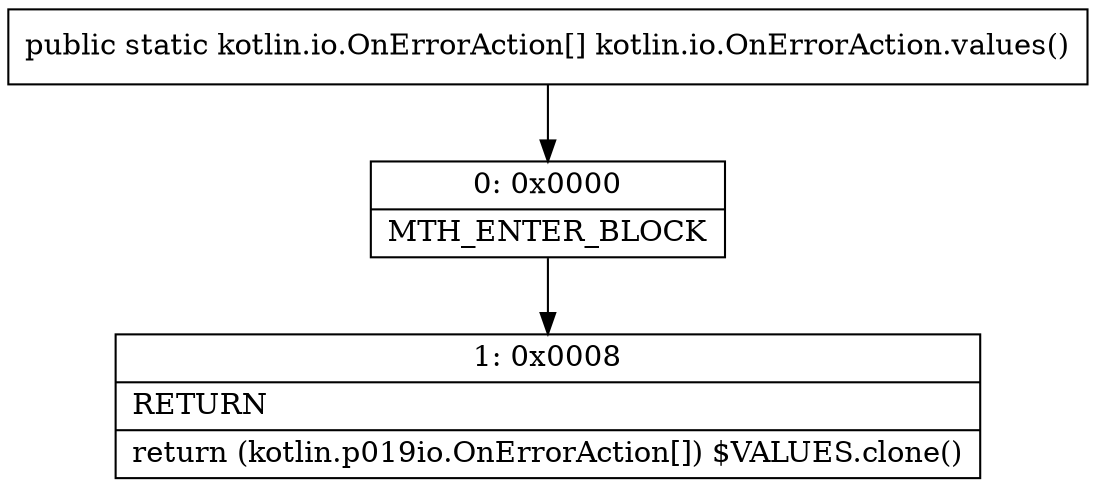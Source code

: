 digraph "CFG forkotlin.io.OnErrorAction.values()[Lkotlin\/io\/OnErrorAction;" {
Node_0 [shape=record,label="{0\:\ 0x0000|MTH_ENTER_BLOCK\l}"];
Node_1 [shape=record,label="{1\:\ 0x0008|RETURN\l|return (kotlin.p019io.OnErrorAction[]) $VALUES.clone()\l}"];
MethodNode[shape=record,label="{public static kotlin.io.OnErrorAction[] kotlin.io.OnErrorAction.values() }"];
MethodNode -> Node_0;
Node_0 -> Node_1;
}

